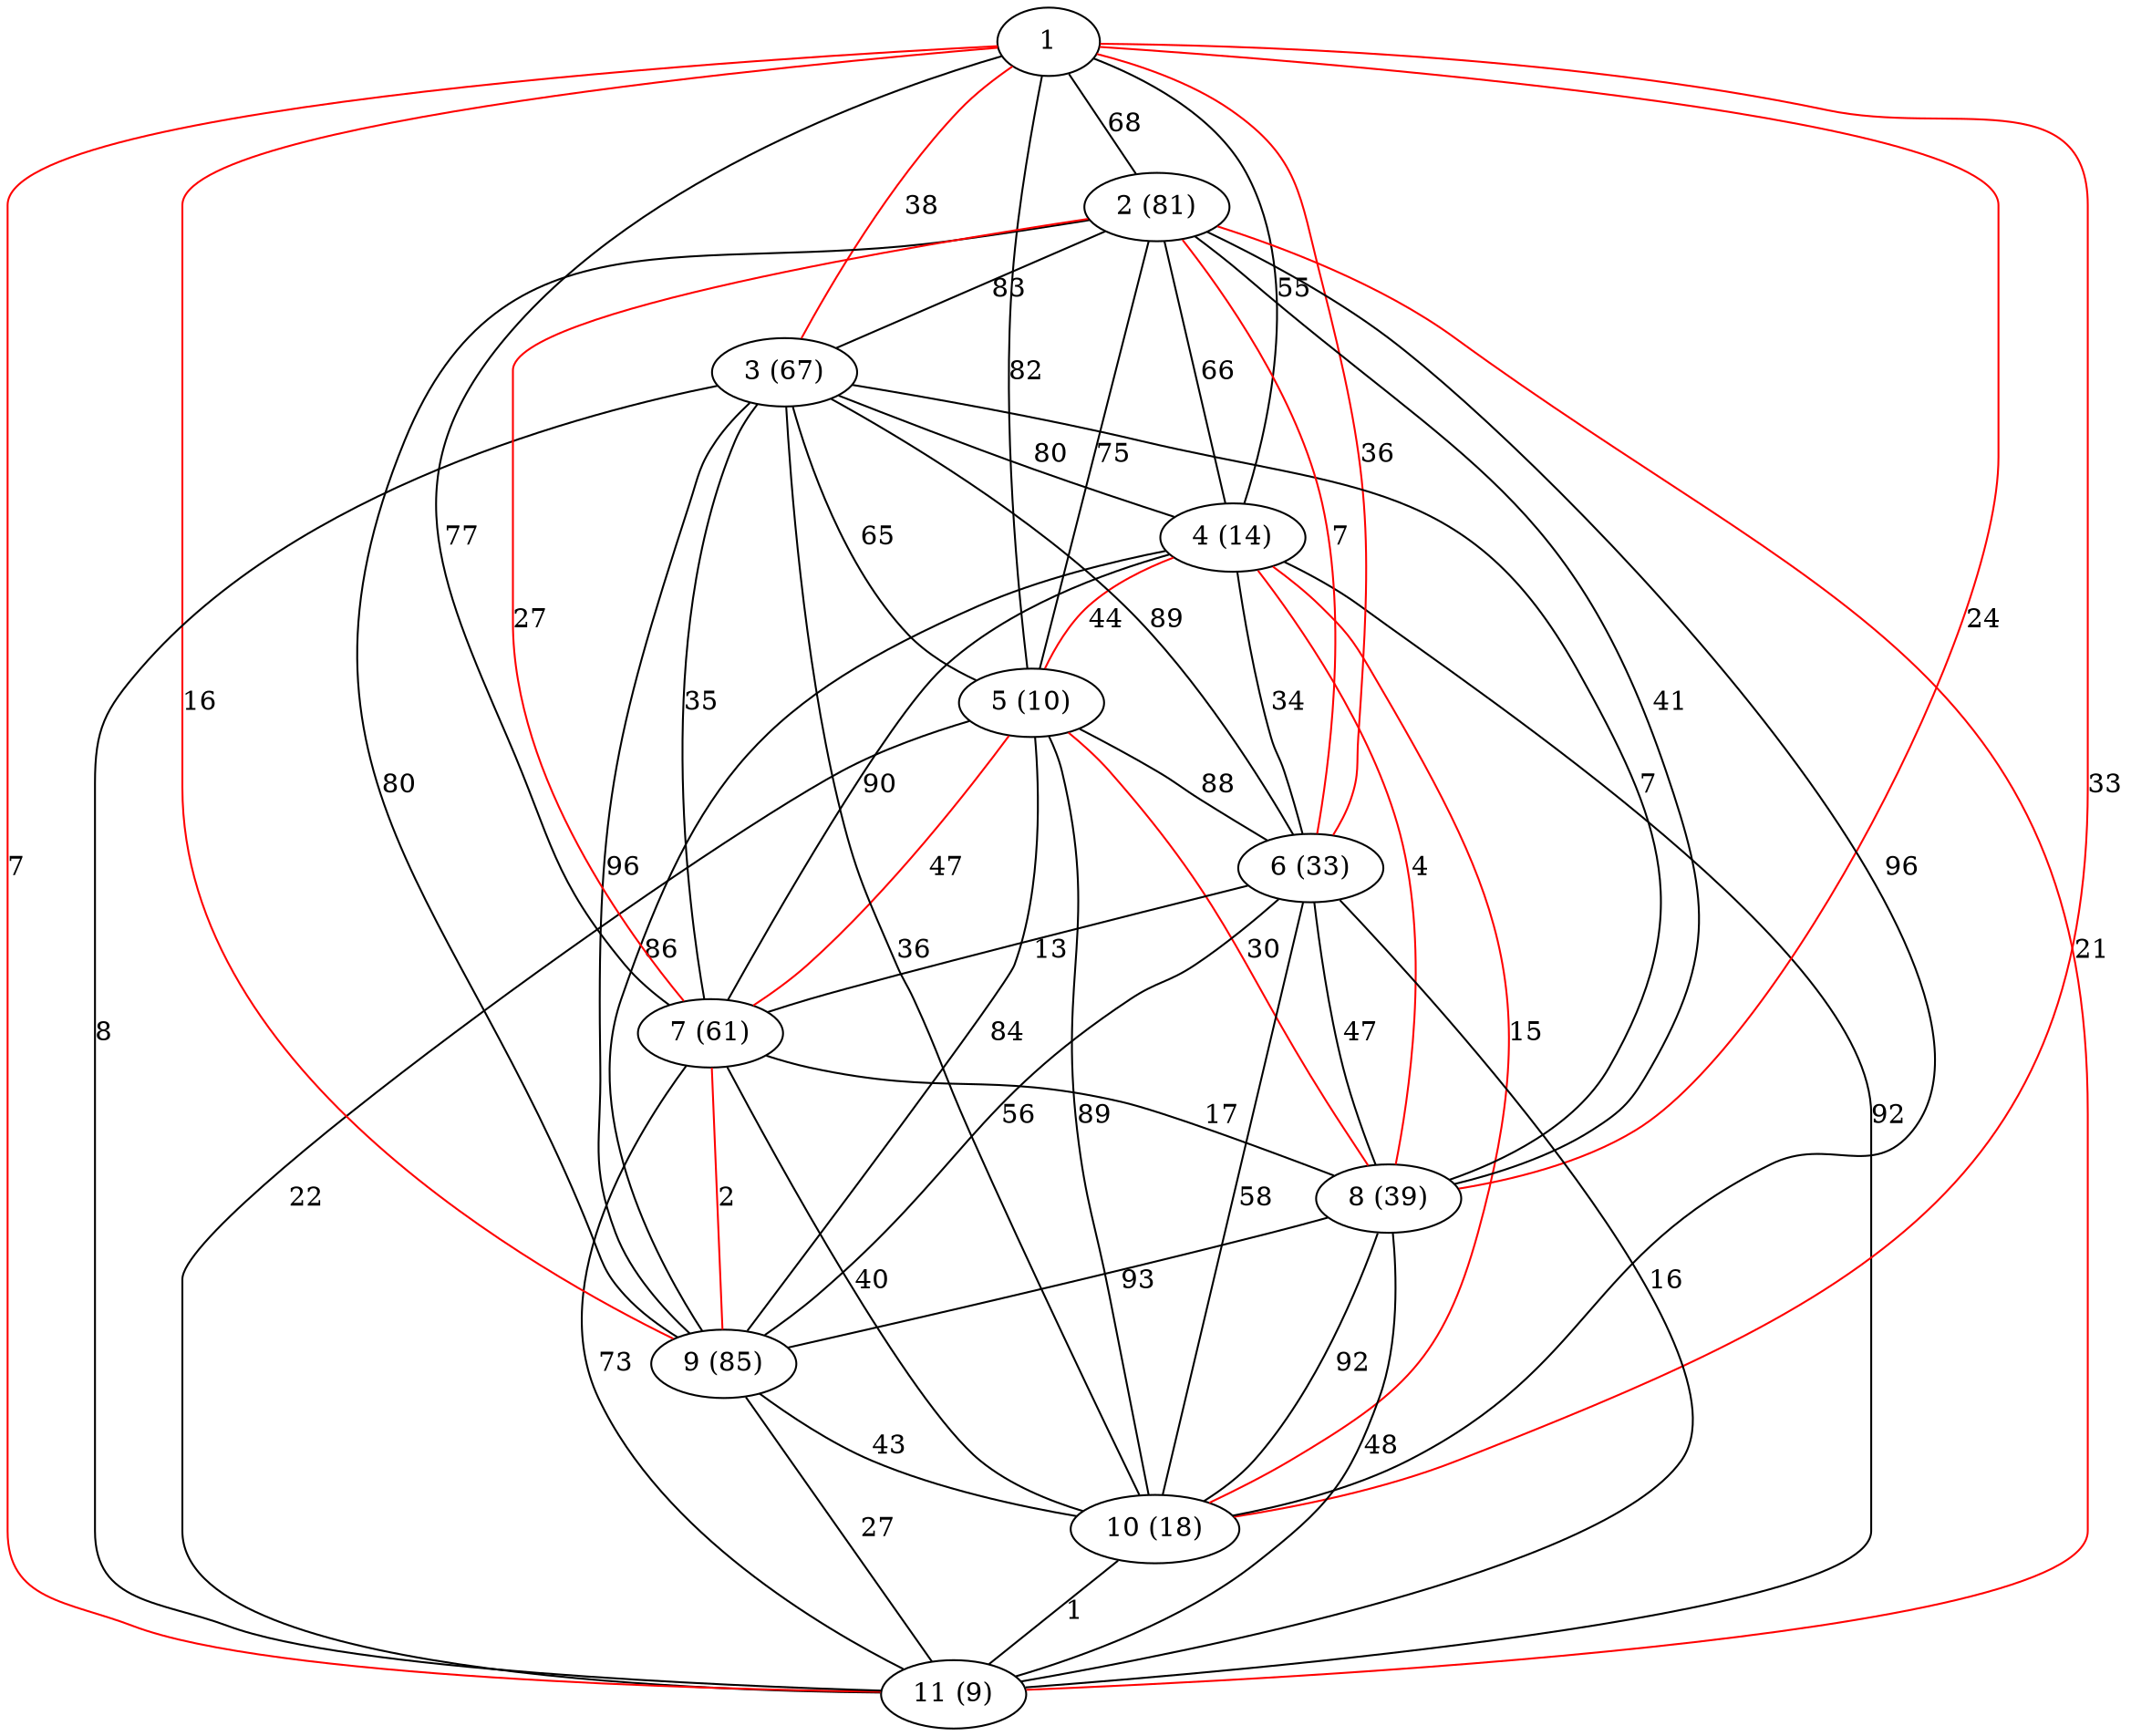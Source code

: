 graph g {
5 -- 9 [label=84 color=black]
4 -- 7 [label=90 color=black]
1 -- 3 [label=38 color=red]
10 -- 11 [label=1 color=black]
4 -- 8 [label=4 color=red]
5 -- 6 [label=88 color=black]
2 -- 8 [label=41 color=black]
6 -- 9 [label=56 color=black]
8 -- 9 [label=93 color=black]
1 -- 6 [label=36 color=red]
7 -- 11 [label=73 color=black]
3 -- 7 [label=35 color=black]
2 -- 5 [label=75 color=black]
1 -- 11 [label=7 color=red]
5 -- 8 [label=30 color=red]
1 -- 2 [label=68 color=black]
6 -- 7 [label=13 color=black]
2 -- 9 [label=80 color=black]
3 -- 10 [label=36 color=black]
6 -- 10 [label=58 color=black]
8 -- 10 [label=92 color=black]
1 -- 5 [label=82 color=black]
9 -- 11 [label=27 color=black]
3 -- 6 [label=89 color=black]
1 -- 10 [label=33 color=red]
7 -- 9 [label=2 color=red]
4 -- 10 [label=15 color=red]
2 -- 6 [label=7 color=red]
7 -- 10 [label=40 color=black]
5 -- 11 [label=22 color=black]
4 -- 5 [label=44 color=red]
8 -- 11 [label=48 color=black]
6 -- 11 [label=16 color=black]
1 -- 4 [label=55 color=black]
2 -- 10 [label=96 color=black]
9 -- 10 [label=43 color=black]
3 -- 9 [label=96 color=black]
2 -- 3 [label=83 color=black]
1 -- 9 [label=16 color=red]
6 -- 8 [label=47 color=black]
4 -- 9 [label=86 color=black]
4 -- 11 [label=92 color=black]
3 -- 5 [label=65 color=black]
2 -- 7 [label=27 color=red]
5 -- 10 [label=89 color=black]
4 -- 6 [label=34 color=black]
7 -- 8 [label=17 color=black]
5 -- 7 [label=47 color=red]
2 -- 11 [label=21 color=red]
3 -- 8 [label=7 color=black]
3 -- 11 [label=8 color=black]
1 -- 8 [label=24 color=red]
1 -- 7 [label=77 color=black]
3 -- 4 [label=80 color=black]
2 -- 4 [label=66 color=black]
2 [label="2 (81)"]
3 [label="3 (67)"]
4 [label="4 (14)"]
5 [label="5 (10)"]
6 [label="6 (33)"]
7 [label="7 (61)"]
8 [label="8 (39)"]
9 [label="9 (85)"]
10 [label="10 (18)"]
11 [label="11 (9)"]
}